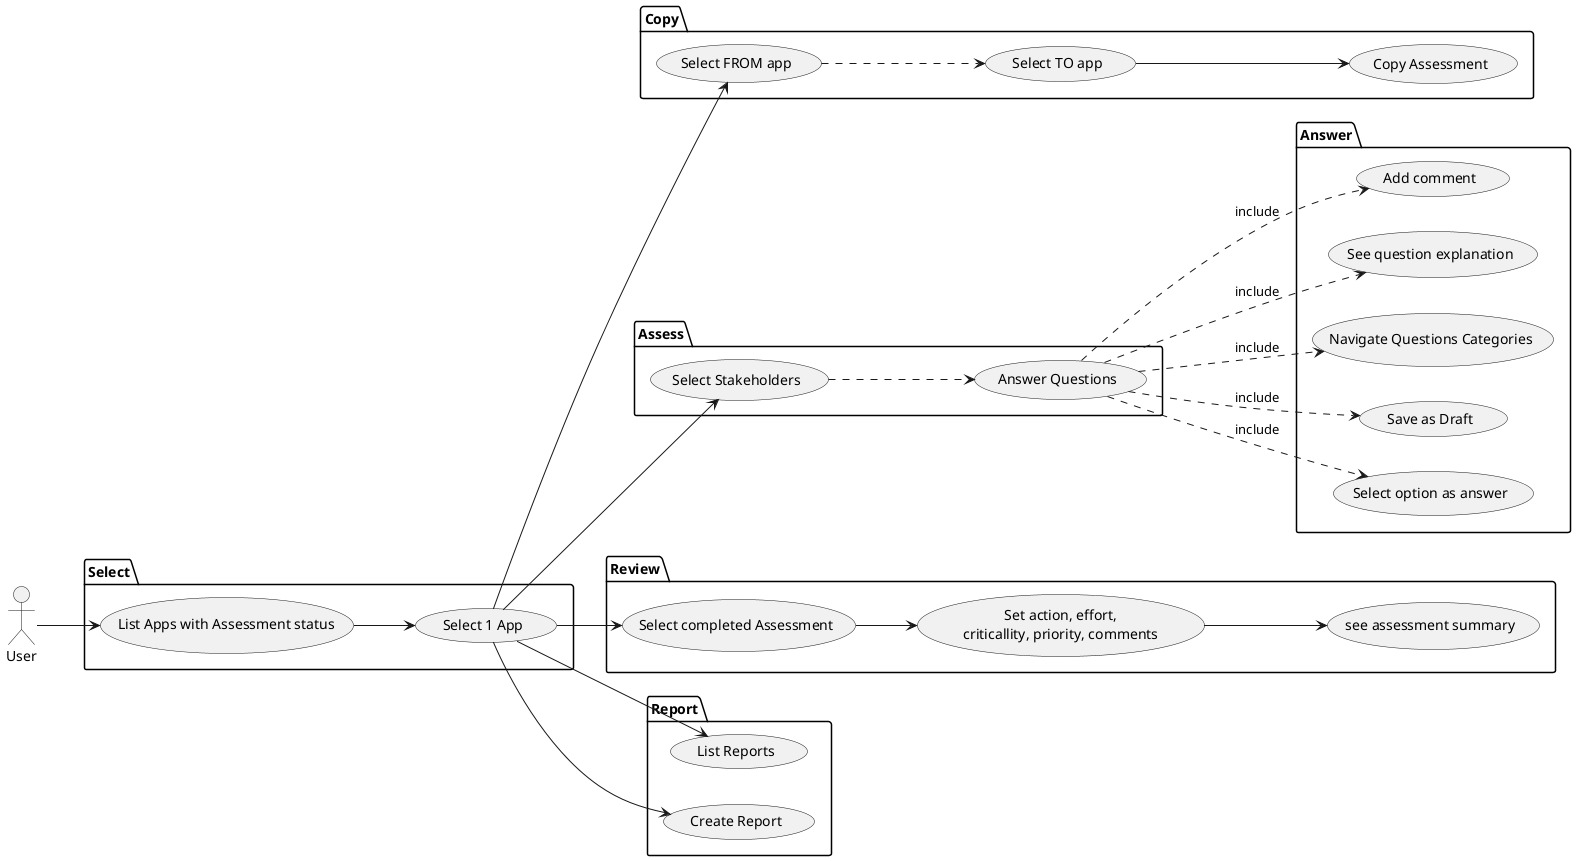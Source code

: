 @startuml "Use Cases"
left to right direction
actor User
package Select {
    usecase "List Apps with Assessment status" as list
    usecase "Select 1 App" as selectapp
}
package Copy {
    usecase "Select FROM app" as selectfrom
    usecase "Select TO app" as selectto
    usecase "Copy Assessment" as copyfromto
}
package Assess {
    usecase "Select Stakeholders" as selectstake
    usecase "Answer Questions" as answer
}
package Answer {
    usecase "Navigate Questions Categories" as navigate
    usecase "Save as Draft" as save
    usecase "Select option as answer" as select
    usecase "Add comment" as comment
    usecase "See question explanation" as explana
}
package Review {
    usecase "Select completed Assessment" as selectassessment
    usecase review as "Set action, effort,
    criticallity, priority, comments"
    usecase "see assessment summary" as summary
}
package Report {
    usecase "List Reports" as listreports
    usecase "Create Report" as createreport
}



User --> list
list --> selectapp

selectapp --> selectfrom
selectto --> copyfromto
selectfrom ..> selectto

selectapp --> selectstake
selectstake ..> answer
answer ..> navigate : include
answer ..> save : include
answer ..> select : include
answer ..> comment : include
answer ..> explana : include

selectapp --> selectassessment
selectassessment --> review
review --> summary

selectapp --> listreports
selectapp --> createreport
@enduml
